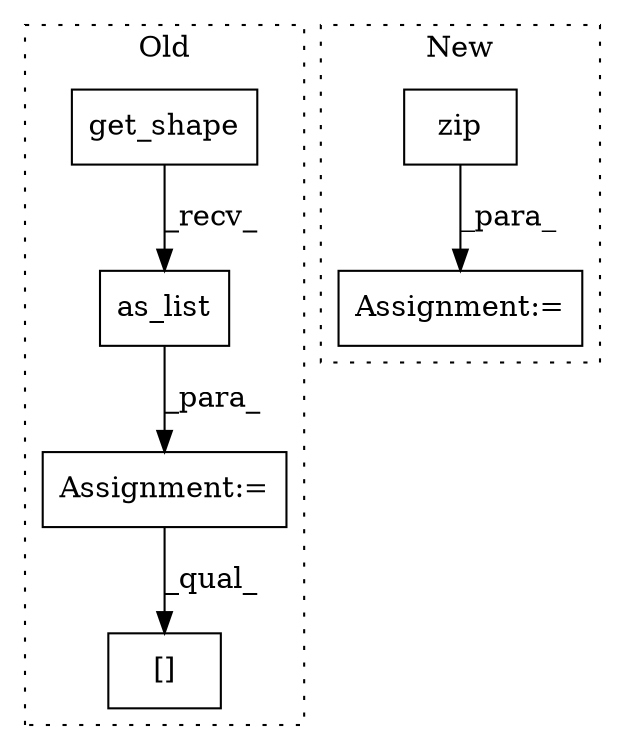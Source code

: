 digraph G {
subgraph cluster0 {
1 [label="as_list" a="32" s="7226" l="9" shape="box"];
3 [label="Assignment:=" a="7" s="7194" l="1" shape="box"];
5 [label="[]" a="2" s="7282,7290" l="7,1" shape="box"];
6 [label="get_shape" a="32" s="7214" l="11" shape="box"];
label = "Old";
style="dotted";
}
subgraph cluster1 {
2 [label="zip" a="32" s="6474,6512" l="4,1" shape="box"];
4 [label="Assignment:=" a="7" s="6394,6513" l="69,2" shape="box"];
label = "New";
style="dotted";
}
1 -> 3 [label="_para_"];
2 -> 4 [label="_para_"];
3 -> 5 [label="_qual_"];
6 -> 1 [label="_recv_"];
}